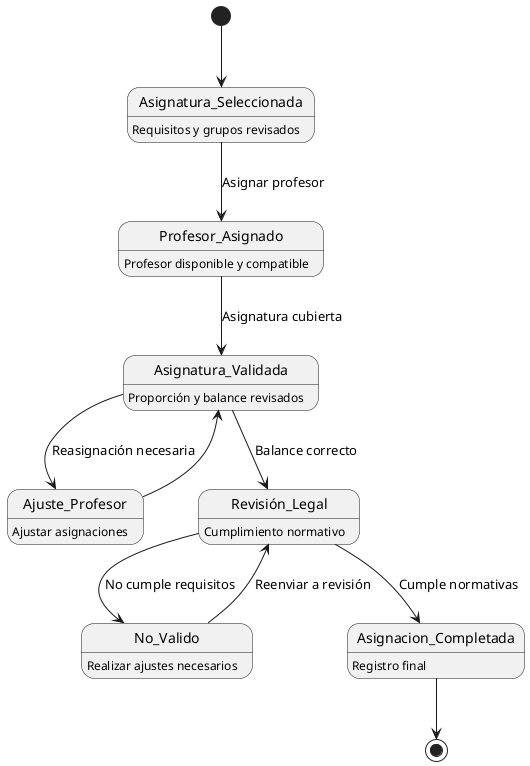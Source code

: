 @startuml diagramaDeEstados2
[*] --> Asignatura_Seleccionada

state Asignatura_Seleccionada {
    Asignatura_Seleccionada: Requisitos y grupos revisados
}

Asignatura_Seleccionada --> Profesor_Asignado: Asignar profesor

state Profesor_Asignado {
    Profesor_Asignado: Profesor disponible y compatible
}

Profesor_Asignado --> Asignatura_Validada: Asignatura cubierta

state Asignatura_Validada {
    Asignatura_Validada: Proporción y balance revisados
}

Asignatura_Validada --> Ajuste_Profesor: Reasignación necesaria
Asignatura_Validada --> Revisión_Legal: Balance correcto

state Ajuste_Profesor {
    Ajuste_Profesor: Ajustar asignaciones
}

Ajuste_Profesor --> Asignatura_Validada

state Revisión_Legal {
    Revisión_Legal: Cumplimiento normativo
}

Revisión_Legal --> No_Valido: No cumple requisitos
Revisión_Legal --> Asignacion_Completada: Cumple normativas

state No_Valido {
    No_Valido: Realizar ajustes necesarios
}

No_Valido --> Revisión_Legal: Reenviar a revisión

state Asignacion_Completada {
    Asignacion_Completada: Registro final
}

Asignacion_Completada --> [*]
@enduml
